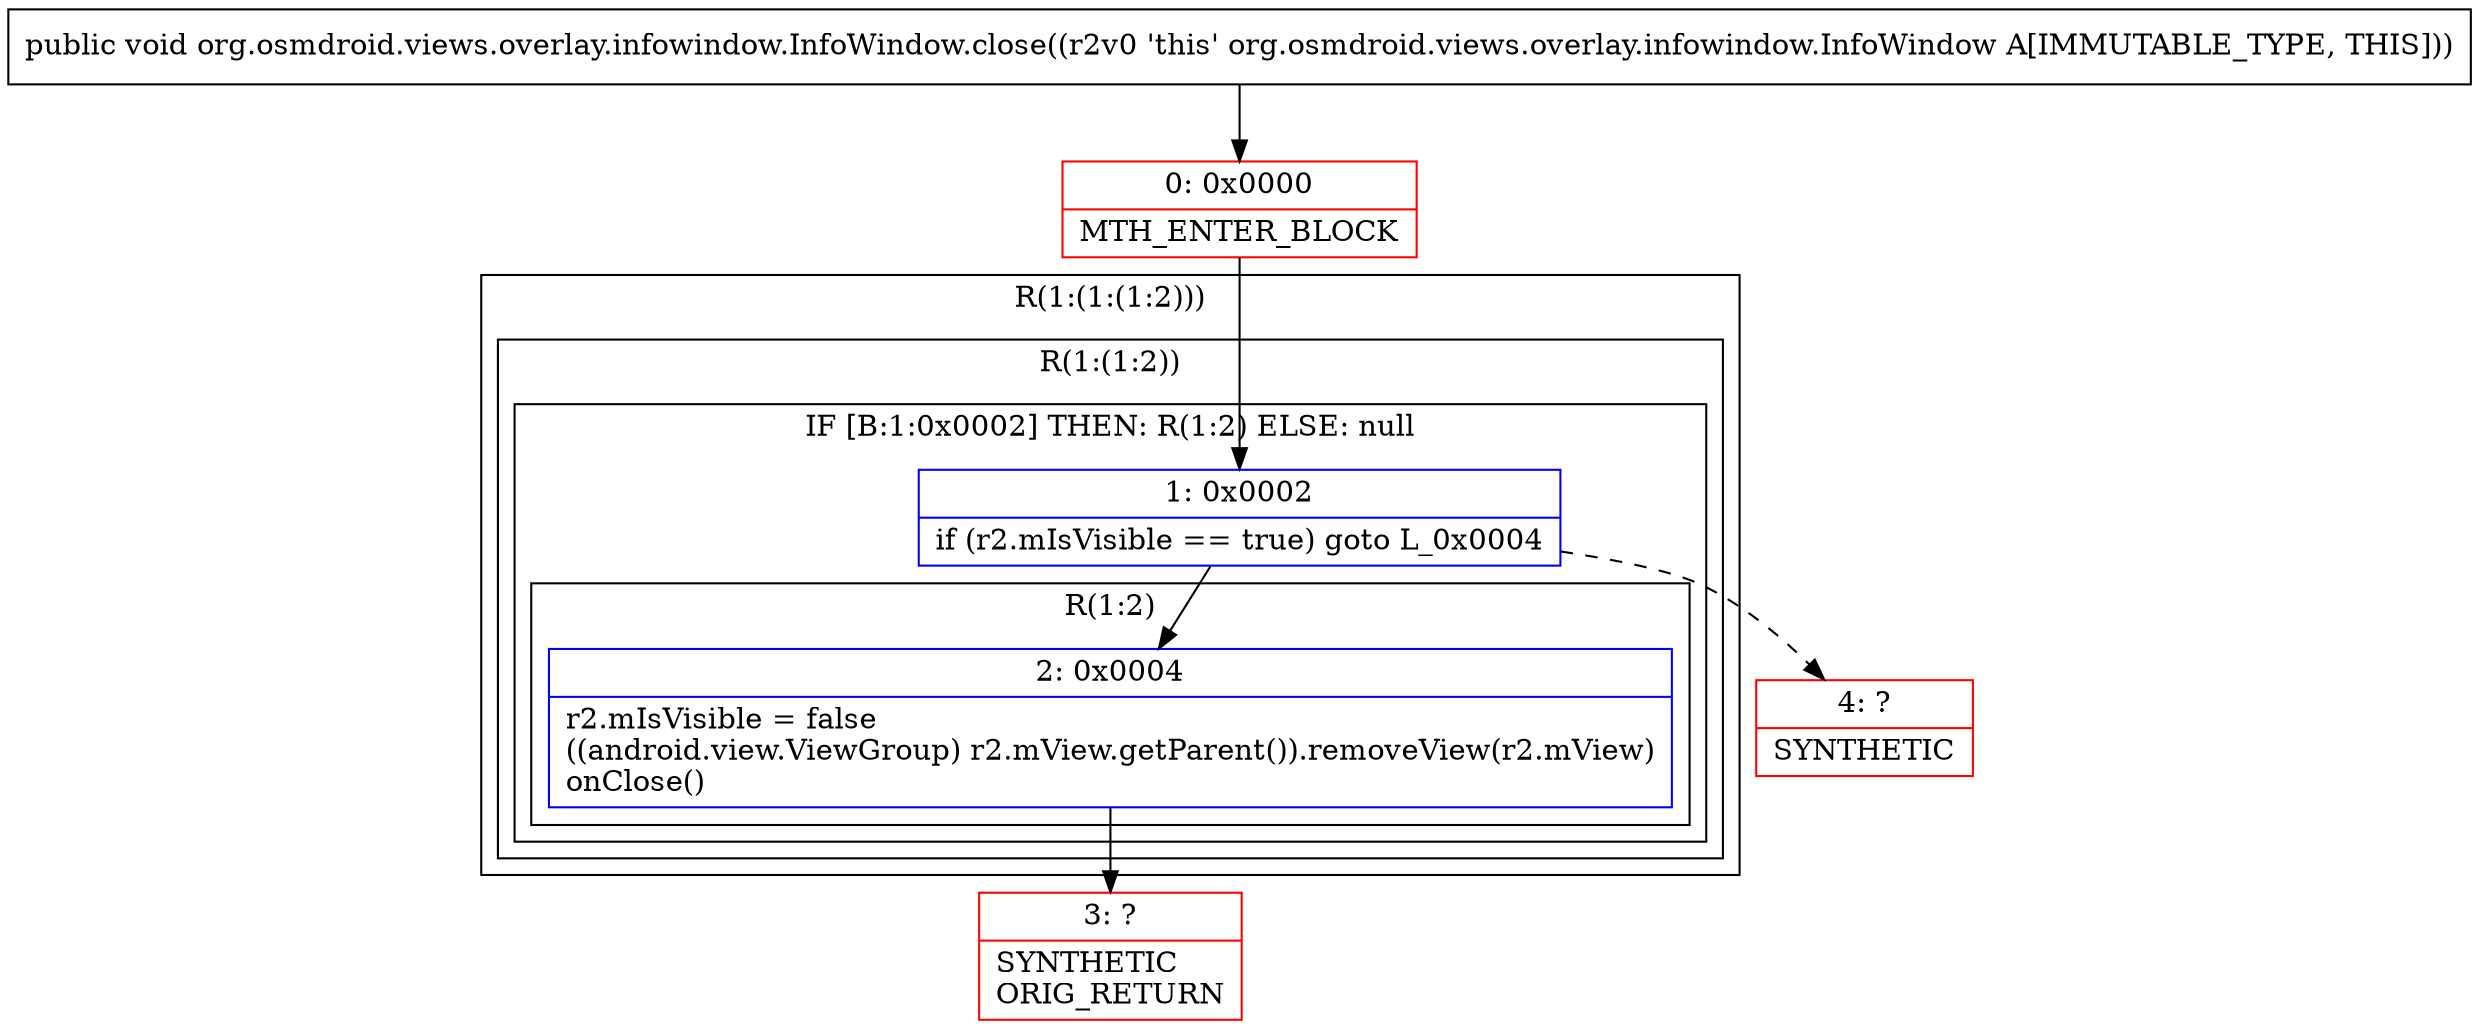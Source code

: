 digraph "CFG fororg.osmdroid.views.overlay.infowindow.InfoWindow.close()V" {
subgraph cluster_Region_2138399250 {
label = "R(1:(1:(1:2)))";
node [shape=record,color=blue];
subgraph cluster_Region_1043110844 {
label = "R(1:(1:2))";
node [shape=record,color=blue];
subgraph cluster_IfRegion_131307103 {
label = "IF [B:1:0x0002] THEN: R(1:2) ELSE: null";
node [shape=record,color=blue];
Node_1 [shape=record,label="{1\:\ 0x0002|if (r2.mIsVisible == true) goto L_0x0004\l}"];
subgraph cluster_Region_2105486441 {
label = "R(1:2)";
node [shape=record,color=blue];
Node_2 [shape=record,label="{2\:\ 0x0004|r2.mIsVisible = false\l((android.view.ViewGroup) r2.mView.getParent()).removeView(r2.mView)\lonClose()\l}"];
}
}
}
}
Node_0 [shape=record,color=red,label="{0\:\ 0x0000|MTH_ENTER_BLOCK\l}"];
Node_3 [shape=record,color=red,label="{3\:\ ?|SYNTHETIC\lORIG_RETURN\l}"];
Node_4 [shape=record,color=red,label="{4\:\ ?|SYNTHETIC\l}"];
MethodNode[shape=record,label="{public void org.osmdroid.views.overlay.infowindow.InfoWindow.close((r2v0 'this' org.osmdroid.views.overlay.infowindow.InfoWindow A[IMMUTABLE_TYPE, THIS])) }"];
MethodNode -> Node_0;
Node_1 -> Node_2;
Node_1 -> Node_4[style=dashed];
Node_2 -> Node_3;
Node_0 -> Node_1;
}

